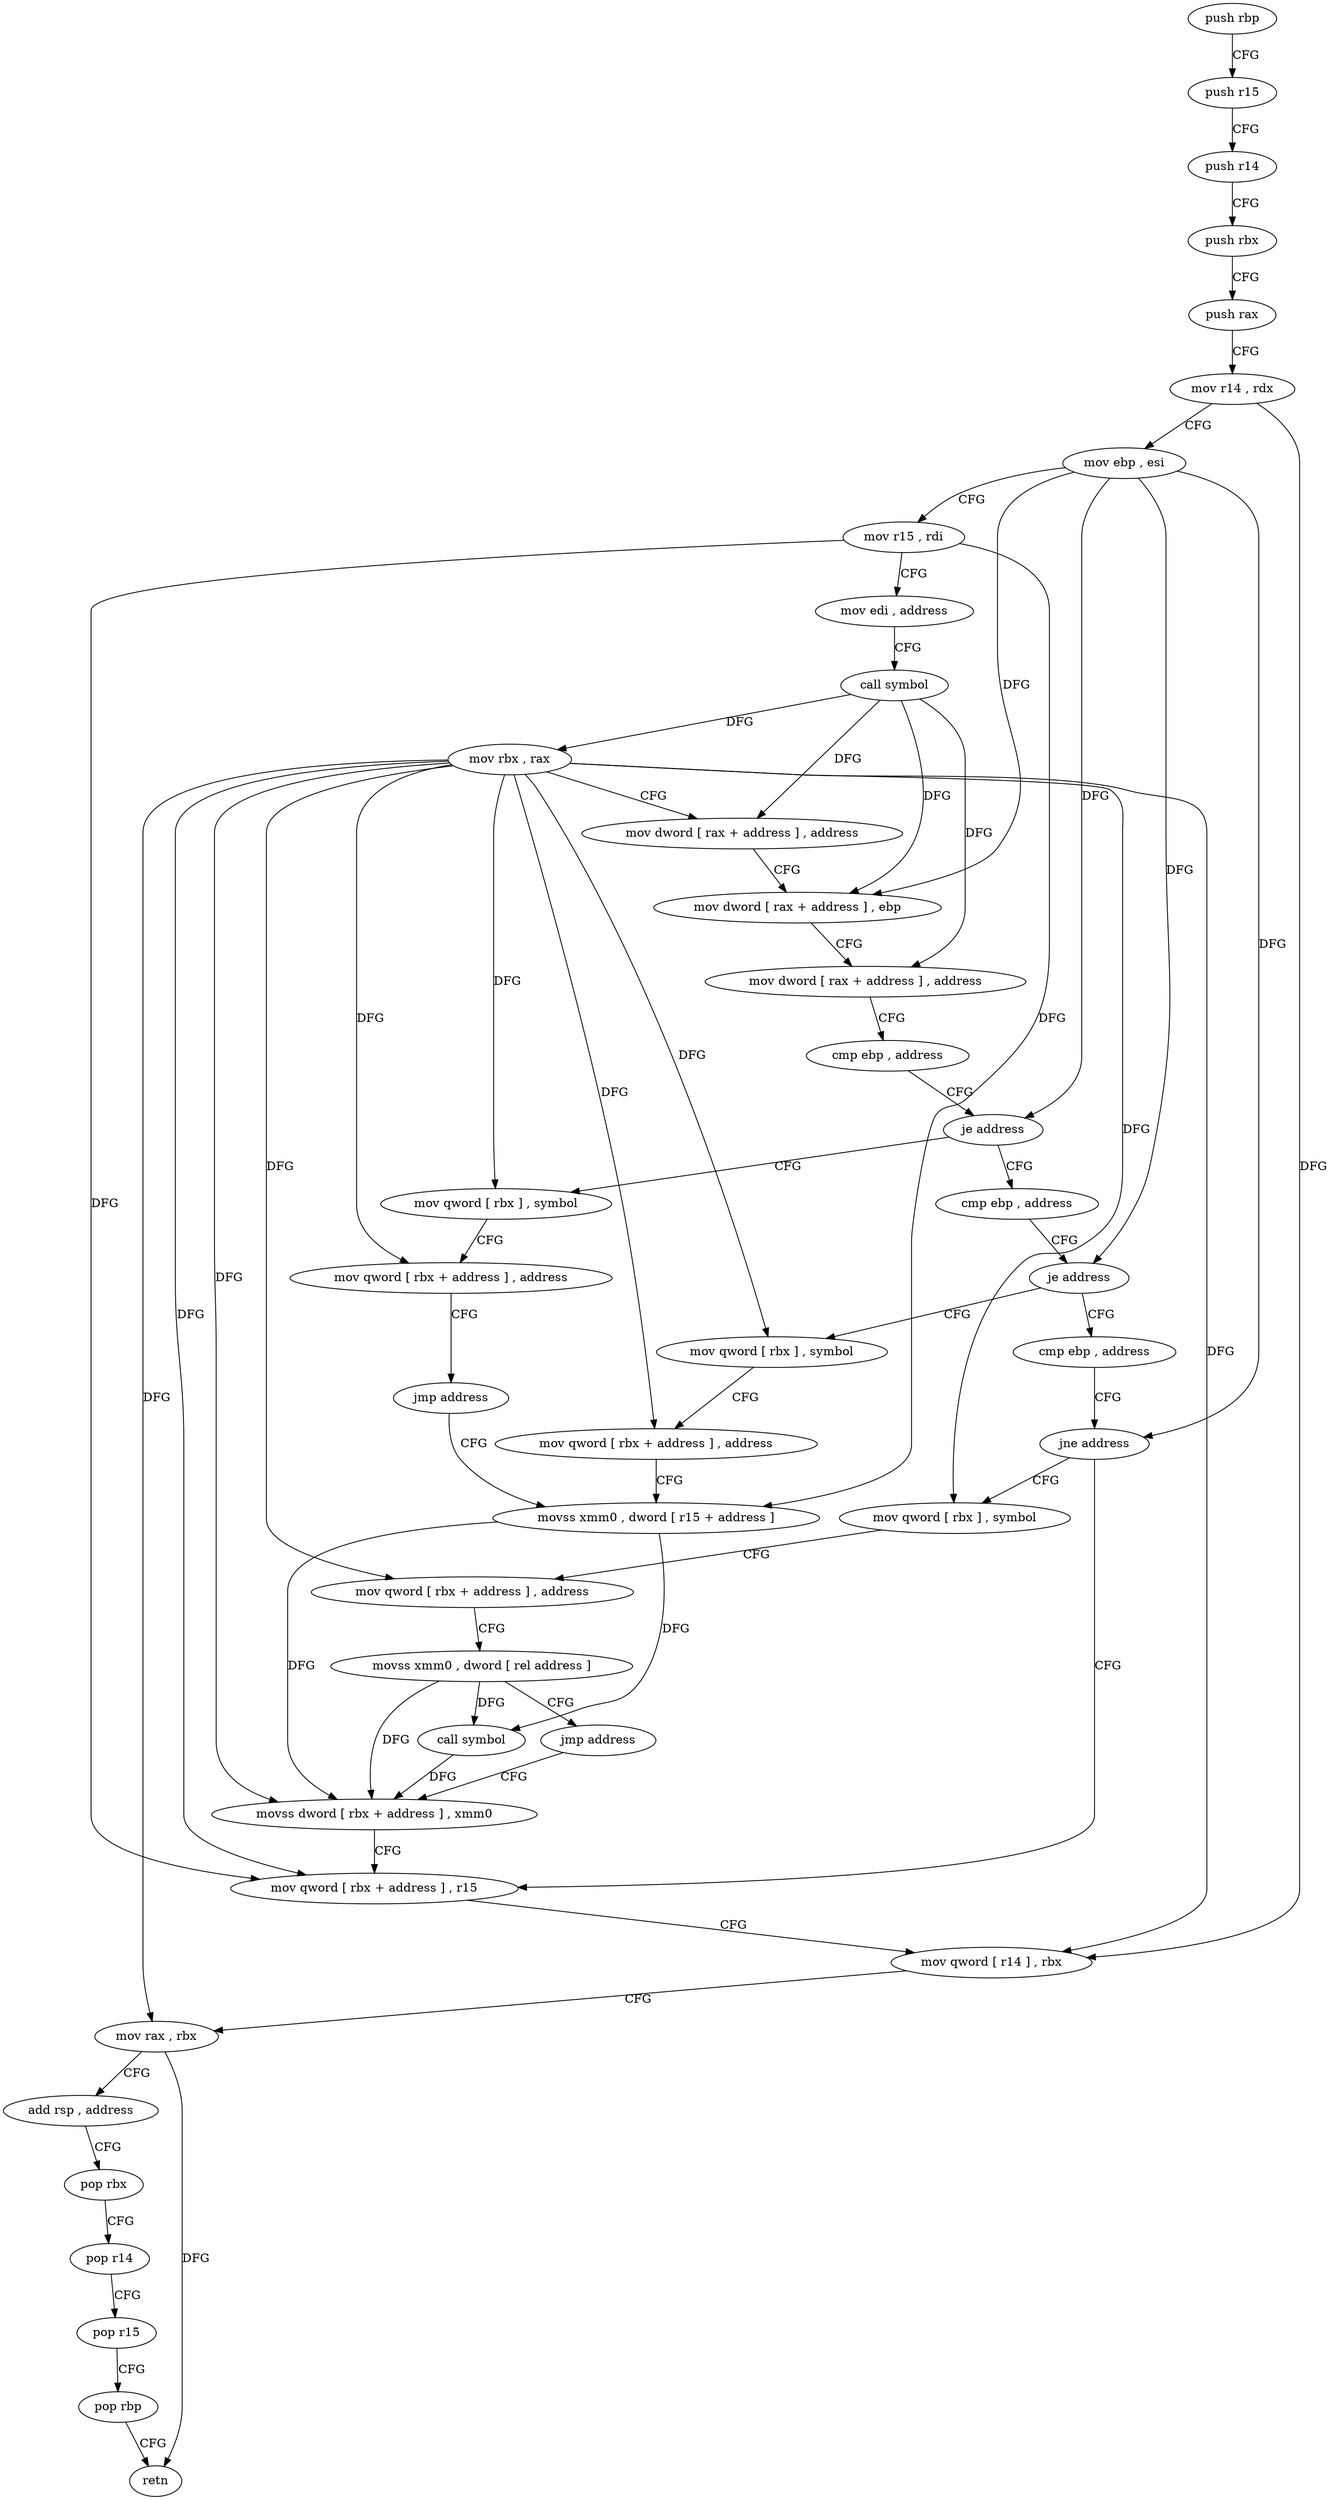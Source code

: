 digraph "func" {
"4224672" [label = "push rbp" ]
"4224673" [label = "push r15" ]
"4224675" [label = "push r14" ]
"4224677" [label = "push rbx" ]
"4224678" [label = "push rax" ]
"4224679" [label = "mov r14 , rdx" ]
"4224682" [label = "mov ebp , esi" ]
"4224684" [label = "mov r15 , rdi" ]
"4224687" [label = "mov edi , address" ]
"4224692" [label = "call symbol" ]
"4224697" [label = "mov rbx , rax" ]
"4224700" [label = "mov dword [ rax + address ] , address" ]
"4224707" [label = "mov dword [ rax + address ] , ebp" ]
"4224710" [label = "mov dword [ rax + address ] , address" ]
"4224717" [label = "cmp ebp , address" ]
"4224720" [label = "je address" ]
"4224757" [label = "mov qword [ rbx ] , symbol" ]
"4224722" [label = "cmp ebp , address" ]
"4224764" [label = "mov qword [ rbx + address ] , address" ]
"4224772" [label = "jmp address" ]
"4224789" [label = "movss xmm0 , dword [ r15 + address ]" ]
"4224725" [label = "je address" ]
"4224774" [label = "mov qword [ rbx ] , symbol" ]
"4224727" [label = "cmp ebp , address" ]
"4224795" [label = "call symbol" ]
"4224800" [label = "movss dword [ rbx + address ] , xmm0" ]
"4224781" [label = "mov qword [ rbx + address ] , address" ]
"4224730" [label = "jne address" ]
"4224805" [label = "mov qword [ rbx + address ] , r15" ]
"4224732" [label = "mov qword [ rbx ] , symbol" ]
"4224812" [label = "mov qword [ r14 ] , rbx" ]
"4224815" [label = "mov rax , rbx" ]
"4224818" [label = "add rsp , address" ]
"4224822" [label = "pop rbx" ]
"4224823" [label = "pop r14" ]
"4224825" [label = "pop r15" ]
"4224827" [label = "pop rbp" ]
"4224828" [label = "retn" ]
"4224739" [label = "mov qword [ rbx + address ] , address" ]
"4224747" [label = "movss xmm0 , dword [ rel address ]" ]
"4224755" [label = "jmp address" ]
"4224672" -> "4224673" [ label = "CFG" ]
"4224673" -> "4224675" [ label = "CFG" ]
"4224675" -> "4224677" [ label = "CFG" ]
"4224677" -> "4224678" [ label = "CFG" ]
"4224678" -> "4224679" [ label = "CFG" ]
"4224679" -> "4224682" [ label = "CFG" ]
"4224679" -> "4224812" [ label = "DFG" ]
"4224682" -> "4224684" [ label = "CFG" ]
"4224682" -> "4224707" [ label = "DFG" ]
"4224682" -> "4224720" [ label = "DFG" ]
"4224682" -> "4224725" [ label = "DFG" ]
"4224682" -> "4224730" [ label = "DFG" ]
"4224684" -> "4224687" [ label = "CFG" ]
"4224684" -> "4224789" [ label = "DFG" ]
"4224684" -> "4224805" [ label = "DFG" ]
"4224687" -> "4224692" [ label = "CFG" ]
"4224692" -> "4224697" [ label = "DFG" ]
"4224692" -> "4224700" [ label = "DFG" ]
"4224692" -> "4224707" [ label = "DFG" ]
"4224692" -> "4224710" [ label = "DFG" ]
"4224697" -> "4224700" [ label = "CFG" ]
"4224697" -> "4224757" [ label = "DFG" ]
"4224697" -> "4224764" [ label = "DFG" ]
"4224697" -> "4224774" [ label = "DFG" ]
"4224697" -> "4224781" [ label = "DFG" ]
"4224697" -> "4224800" [ label = "DFG" ]
"4224697" -> "4224805" [ label = "DFG" ]
"4224697" -> "4224812" [ label = "DFG" ]
"4224697" -> "4224815" [ label = "DFG" ]
"4224697" -> "4224732" [ label = "DFG" ]
"4224697" -> "4224739" [ label = "DFG" ]
"4224700" -> "4224707" [ label = "CFG" ]
"4224707" -> "4224710" [ label = "CFG" ]
"4224710" -> "4224717" [ label = "CFG" ]
"4224717" -> "4224720" [ label = "CFG" ]
"4224720" -> "4224757" [ label = "CFG" ]
"4224720" -> "4224722" [ label = "CFG" ]
"4224757" -> "4224764" [ label = "CFG" ]
"4224722" -> "4224725" [ label = "CFG" ]
"4224764" -> "4224772" [ label = "CFG" ]
"4224772" -> "4224789" [ label = "CFG" ]
"4224789" -> "4224795" [ label = "DFG" ]
"4224789" -> "4224800" [ label = "DFG" ]
"4224725" -> "4224774" [ label = "CFG" ]
"4224725" -> "4224727" [ label = "CFG" ]
"4224774" -> "4224781" [ label = "CFG" ]
"4224727" -> "4224730" [ label = "CFG" ]
"4224795" -> "4224800" [ label = "DFG" ]
"4224800" -> "4224805" [ label = "CFG" ]
"4224781" -> "4224789" [ label = "CFG" ]
"4224730" -> "4224805" [ label = "CFG" ]
"4224730" -> "4224732" [ label = "CFG" ]
"4224805" -> "4224812" [ label = "CFG" ]
"4224732" -> "4224739" [ label = "CFG" ]
"4224812" -> "4224815" [ label = "CFG" ]
"4224815" -> "4224818" [ label = "CFG" ]
"4224815" -> "4224828" [ label = "DFG" ]
"4224818" -> "4224822" [ label = "CFG" ]
"4224822" -> "4224823" [ label = "CFG" ]
"4224823" -> "4224825" [ label = "CFG" ]
"4224825" -> "4224827" [ label = "CFG" ]
"4224827" -> "4224828" [ label = "CFG" ]
"4224739" -> "4224747" [ label = "CFG" ]
"4224747" -> "4224755" [ label = "CFG" ]
"4224747" -> "4224795" [ label = "DFG" ]
"4224747" -> "4224800" [ label = "DFG" ]
"4224755" -> "4224800" [ label = "CFG" ]
}
